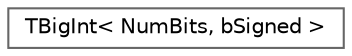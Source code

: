digraph "Graphical Class Hierarchy"
{
 // INTERACTIVE_SVG=YES
 // LATEX_PDF_SIZE
  bgcolor="transparent";
  edge [fontname=Helvetica,fontsize=10,labelfontname=Helvetica,labelfontsize=10];
  node [fontname=Helvetica,fontsize=10,shape=box,height=0.2,width=0.4];
  rankdir="LR";
  Node0 [id="Node000000",label="TBigInt\< NumBits, bSigned \>",height=0.2,width=0.4,color="grey40", fillcolor="white", style="filled",URL="$d1/db0/classTBigInt.html",tooltip="n-bit integer."];
}
